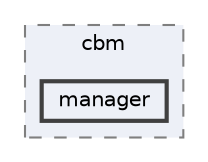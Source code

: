 digraph "repository/cbm/src/test/java/com/sterlite/cal/cbm/manager"
{
 // LATEX_PDF_SIZE
  bgcolor="transparent";
  edge [fontname=Helvetica,fontsize=10,labelfontname=Helvetica,labelfontsize=10];
  node [fontname=Helvetica,fontsize=10,shape=box,height=0.2,width=0.4];
  compound=true
  subgraph clusterdir_f8d6c27a5b53045059a7f2ef24193a15 {
    graph [ bgcolor="#edf0f7", pencolor="grey50", label="cbm", fontname=Helvetica,fontsize=10 style="filled,dashed", URL="dir_f8d6c27a5b53045059a7f2ef24193a15.html",tooltip=""]
  dir_53912a369965f8af621249845ffde28f [label="manager", fillcolor="#edf0f7", color="grey25", style="filled,bold", URL="dir_53912a369965f8af621249845ffde28f.html",tooltip=""];
  }
}
